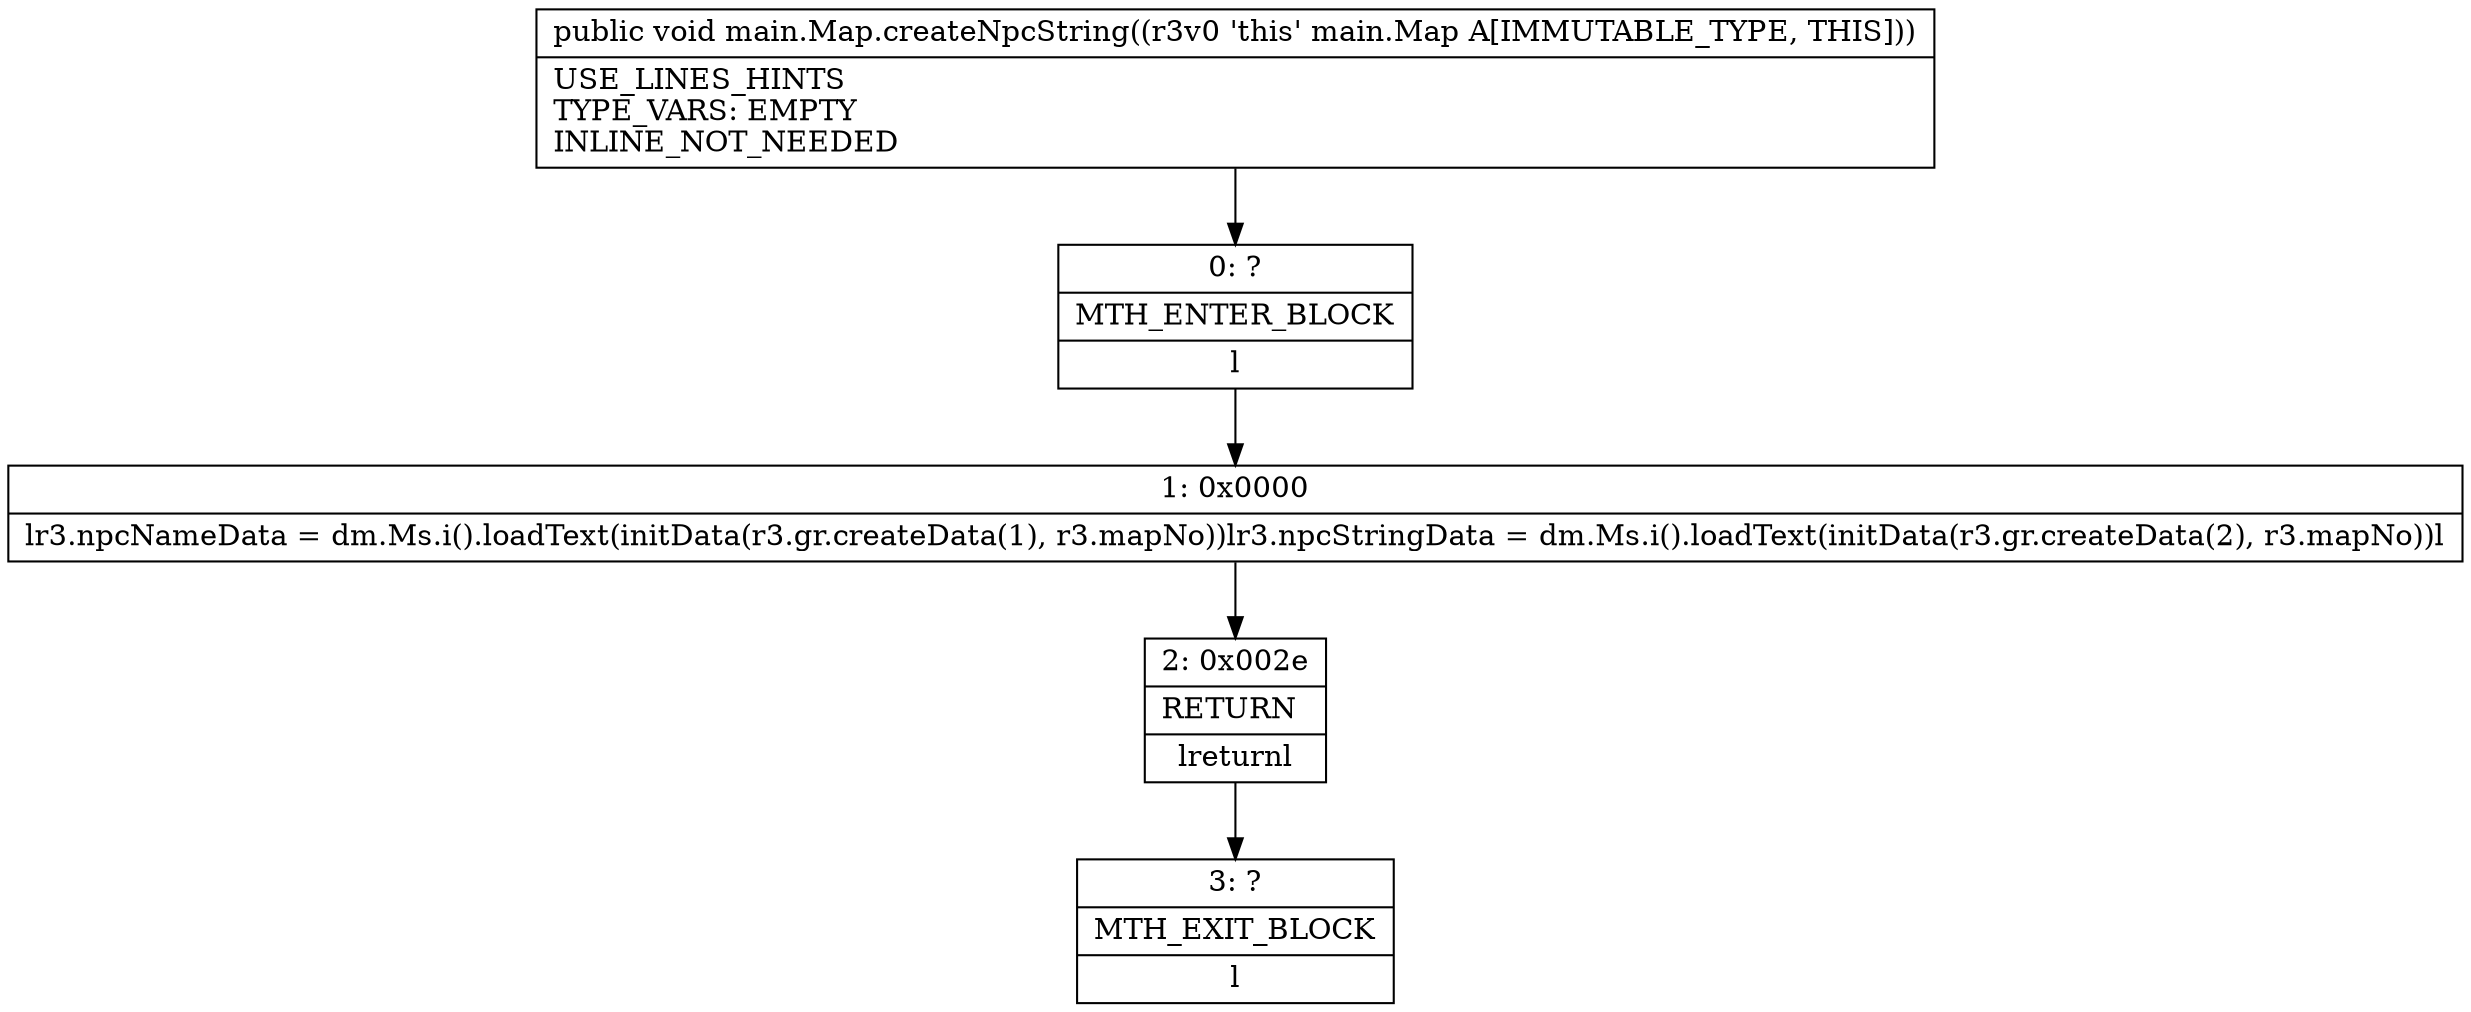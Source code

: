 digraph "CFG formain.Map.createNpcString()V" {
Node_0 [shape=record,label="{0\:\ ?|MTH_ENTER_BLOCK\l|l}"];
Node_1 [shape=record,label="{1\:\ 0x0000|lr3.npcNameData = dm.Ms.i().loadText(initData(r3.gr.createData(1), r3.mapNo))lr3.npcStringData = dm.Ms.i().loadText(initData(r3.gr.createData(2), r3.mapNo))l}"];
Node_2 [shape=record,label="{2\:\ 0x002e|RETURN\l|lreturnl}"];
Node_3 [shape=record,label="{3\:\ ?|MTH_EXIT_BLOCK\l|l}"];
MethodNode[shape=record,label="{public void main.Map.createNpcString((r3v0 'this' main.Map A[IMMUTABLE_TYPE, THIS]))  | USE_LINES_HINTS\lTYPE_VARS: EMPTY\lINLINE_NOT_NEEDED\l}"];
MethodNode -> Node_0;
Node_0 -> Node_1;
Node_1 -> Node_2;
Node_2 -> Node_3;
}


